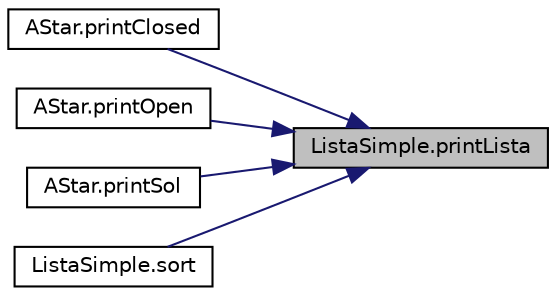 digraph "ListaSimple.printLista"
{
 // LATEX_PDF_SIZE
  edge [fontname="Helvetica",fontsize="10",labelfontname="Helvetica",labelfontsize="10"];
  node [fontname="Helvetica",fontsize="10",shape=record];
  rankdir="RL";
  Node1 [label="ListaSimple.printLista",height=0.2,width=0.4,color="black", fillcolor="grey75", style="filled", fontcolor="black",tooltip="Imprime en consola los valores de posicion de cada nodo."];
  Node1 -> Node2 [dir="back",color="midnightblue",fontsize="10",style="solid",fontname="Helvetica"];
  Node2 [label="AStar.printClosed",height=0.2,width=0.4,color="black", fillcolor="white", style="filled",URL="$class_a_star.html#af62727e98e718ef458f2d6fcd58f5306",tooltip="Imprime en consola la lista cerrada (nodos visitados)."];
  Node1 -> Node3 [dir="back",color="midnightblue",fontsize="10",style="solid",fontname="Helvetica"];
  Node3 [label="AStar.printOpen",height=0.2,width=0.4,color="black", fillcolor="white", style="filled",URL="$class_a_star.html#ae6f5fd5f97cf659ec8577cd0447d15cc",tooltip="Imprime en consola la lista abierta (nodos no visitados que tienen posibilidad de ser mejor solucion)..."];
  Node1 -> Node4 [dir="back",color="midnightblue",fontsize="10",style="solid",fontname="Helvetica"];
  Node4 [label="AStar.printSol",height=0.2,width=0.4,color="black", fillcolor="white", style="filled",URL="$class_a_star.html#a4ceecfc775784afe5272a178dae2bc32",tooltip="Imprime en consola la lista que contendria las soluciones."];
  Node1 -> Node5 [dir="back",color="midnightblue",fontsize="10",style="solid",fontname="Helvetica"];
  Node5 [label="ListaSimple.sort",height=0.2,width=0.4,color="black", fillcolor="white", style="filled",URL="$class_lista_simple.html#acbba09d6f39631e1c963ea1af3283691",tooltip="Ordena la lista de menor a mayor valor de F. Comportamiento de Bubble Sort."];
}

